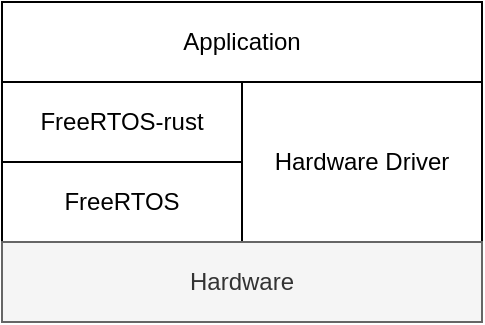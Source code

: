 <mxfile>
    <diagram id="q-JGMWacG98inU6BU8B1" name="ページ1">
        <mxGraphModel dx="926" dy="851" grid="1" gridSize="10" guides="1" tooltips="1" connect="1" arrows="1" fold="1" page="1" pageScale="1" pageWidth="827" pageHeight="1169" math="0" shadow="0">
            <root>
                <mxCell id="0"/>
                <mxCell id="1" parent="0"/>
                <mxCell id="2" value="FreeRTOS" style="rounded=0;whiteSpace=wrap;html=1;" vertex="1" parent="1">
                    <mxGeometry x="240" y="440" width="120" height="40" as="geometry"/>
                </mxCell>
                <mxCell id="3" value="Hardware Driver" style="rounded=0;whiteSpace=wrap;html=1;" vertex="1" parent="1">
                    <mxGeometry x="360" y="400" width="120" height="80" as="geometry"/>
                </mxCell>
                <mxCell id="4" value="Hardware" style="rounded=0;whiteSpace=wrap;html=1;fillColor=#f5f5f5;fontColor=#333333;strokeColor=#666666;" vertex="1" parent="1">
                    <mxGeometry x="240" y="480" width="240" height="40" as="geometry"/>
                </mxCell>
                <mxCell id="5" value="FreeRTOS-rust" style="rounded=0;whiteSpace=wrap;html=1;" vertex="1" parent="1">
                    <mxGeometry x="240" y="400" width="120" height="40" as="geometry"/>
                </mxCell>
                <mxCell id="6" value="Application" style="rounded=0;whiteSpace=wrap;html=1;" vertex="1" parent="1">
                    <mxGeometry x="240" y="360" width="240" height="40" as="geometry"/>
                </mxCell>
            </root>
        </mxGraphModel>
    </diagram>
</mxfile>
